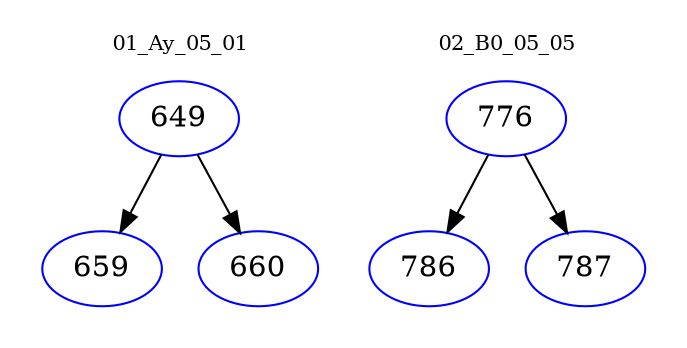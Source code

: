 digraph{
subgraph cluster_0 {
color = white
label = "01_Ay_05_01";
fontsize=10;
T0_649 [label="649", color="blue"]
T0_649 -> T0_659 [color="black"]
T0_659 [label="659", color="blue"]
T0_649 -> T0_660 [color="black"]
T0_660 [label="660", color="blue"]
}
subgraph cluster_1 {
color = white
label = "02_B0_05_05";
fontsize=10;
T1_776 [label="776", color="blue"]
T1_776 -> T1_786 [color="black"]
T1_786 [label="786", color="blue"]
T1_776 -> T1_787 [color="black"]
T1_787 [label="787", color="blue"]
}
}
